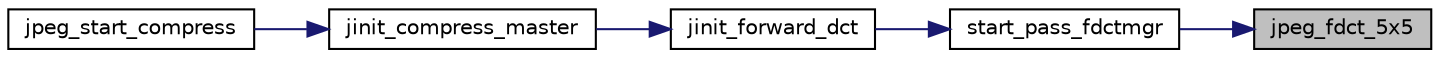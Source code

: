 digraph "jpeg_fdct_5x5"
{
 // LATEX_PDF_SIZE
  bgcolor="transparent";
  edge [fontname="Helvetica",fontsize="10",labelfontname="Helvetica",labelfontsize="10"];
  node [fontname="Helvetica",fontsize="10",shape=record];
  rankdir="RL";
  Node133 [label="jpeg_fdct_5x5",height=0.2,width=0.4,color="black", fillcolor="grey75", style="filled", fontcolor="black",tooltip=" "];
  Node133 -> Node134 [dir="back",color="midnightblue",fontsize="10",style="solid"];
  Node134 [label="start_pass_fdctmgr",height=0.2,width=0.4,color="black",URL="$jcdctmgr_8c.html#a909c98d4298fb13a7deba29ff28529f0",tooltip=" "];
  Node134 -> Node135 [dir="back",color="midnightblue",fontsize="10",style="solid"];
  Node135 [label="jinit_forward_dct",height=0.2,width=0.4,color="black",URL="$jcdctmgr_8c.html#a5ef01444bb5e9364b2e5c5c956209a07",tooltip=" "];
  Node135 -> Node136 [dir="back",color="midnightblue",fontsize="10",style="solid"];
  Node136 [label="jinit_compress_master",height=0.2,width=0.4,color="black",URL="$jcinit_8c.html#a9b434908559c6849283fcac944250b3b",tooltip=" "];
  Node136 -> Node137 [dir="back",color="midnightblue",fontsize="10",style="solid"];
  Node137 [label="jpeg_start_compress",height=0.2,width=0.4,color="black",URL="$jcapistd_8c.html#aacff7627af44bc9457601ba15577162d",tooltip=" "];
}
